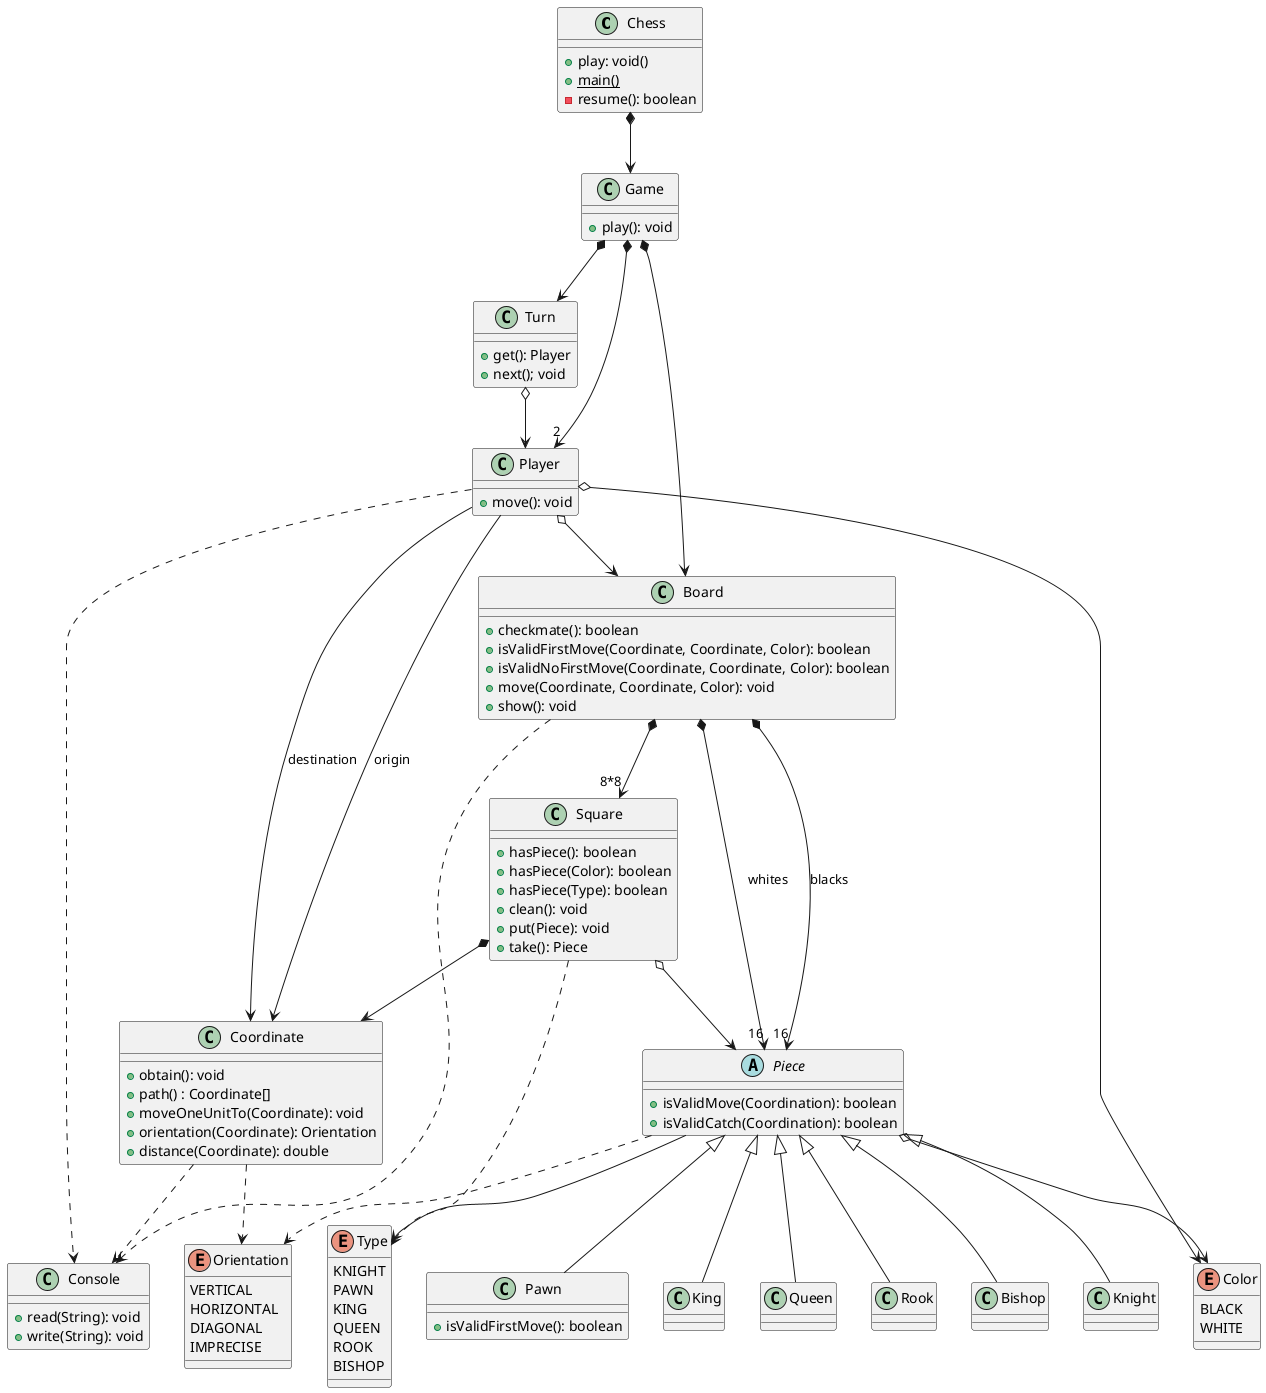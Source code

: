 @startuml

class Chess {
    + play: void()
    + {static} main()
    - resume(): boolean
}

Chess *--> Game

class Game {
    + play(): void
}

Game *--> Turn
Game *--> "2" Player
Game *--> Board

Turn o--> Player
Player o--> Board

class Turn {
    + get(): Player
    + next(); void
}

class Player {
    + move(): void
}

class Board {
    + checkmate(): boolean
}

Player ..> Console
Player --> Coordinate: "origin"
Player --> Coordinate: "destination"
Player o--> Color

enum Color {
    BLACK
    WHITE
}

class Coordinate {
    + obtain(): void
    + path() : Coordinate[]
    + moveOneUnitTo(Coordinate): void
    + orientation(Coordinate): Orientation
    + distance(Coordinate): double
}

Coordinate ..> Orientation

enum Orientation {
    VERTICAL
    HORIZONTAL
    DIAGONAL
    IMPRECISE
}

class Board {
    + isValidFirstMove(Coordinate, Coordinate, Color): boolean
    + isValidNoFirstMove(Coordinate, Coordinate, Color): boolean
    + move(Coordinate, Coordinate, Color): void
    + show(): void
}

Coordinate ..> Console
Board ..> Console
Board *--> "8*8" Square
Board *--> "16" Piece: "whites"
Board *--> "16" Piece: "blacks"

class Console {
    + read(String): void
    + write(String): void
}

Square o--> Piece
Square *--> Coordinate
Square ..> Type

class Square {
    + hasPiece(): boolean
    + hasPiece(Color): boolean
    + hasPiece(Type): boolean
    + clean(): void
    + put(Piece): void
    + take(): Piece
}

abstract class Piece {
    + isValidMove(Coordination): boolean
    + isValidCatch(Coordination): boolean
}

Piece o--> Color

Piece <|-- Bishop
Piece <|-- Knight
Piece <|-- Pawn
Piece <|-- King
Piece <|-- Queen
Piece <|-- Rook

class Pawn {
    + isValidFirstMove(): boolean
}

Piece --> Type
Piece ..> Orientation
enum Type {
    KNIGHT
    PAWN
    KING
    QUEEN
    ROOK
    BISHOP
}

@enduml